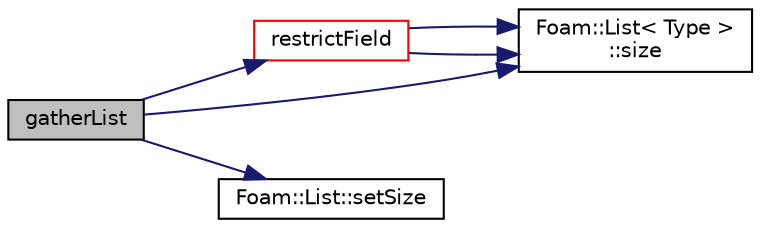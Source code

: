 digraph "gatherList"
{
  bgcolor="transparent";
  edge [fontname="Helvetica",fontsize="10",labelfontname="Helvetica",labelfontsize="10"];
  node [fontname="Helvetica",fontsize="10",shape=record];
  rankdir="LR";
  Node885 [label="gatherList",height=0.2,width=0.4,color="black", fillcolor="grey75", style="filled", fontcolor="black"];
  Node885 -> Node886 [color="midnightblue",fontsize="10",style="solid",fontname="Helvetica"];
  Node886 [label="restrictField",height=0.2,width=0.4,color="red",URL="$a28013.html#a1859b2a6efbf2701dff3bcbf0b5d2a55",tooltip="Restrict (integrate by summation) cell field. "];
  Node886 -> Node887 [color="midnightblue",fontsize="10",style="solid",fontname="Helvetica"];
  Node887 [label="Foam::List\< Type \>\l::size",height=0.2,width=0.4,color="black",URL="$a26833.html#a8a5f6fa29bd4b500caf186f60245b384",tooltip="Override size to be inconsistent with allocated storage. "];
  Node886 -> Node887 [color="midnightblue",fontsize="10",style="solid",fontname="Helvetica"];
  Node885 -> Node935 [color="midnightblue",fontsize="10",style="solid",fontname="Helvetica"];
  Node935 [label="Foam::List::setSize",height=0.2,width=0.4,color="black",URL="$a26833.html#aedb985ffeaf1bdbfeccc2a8730405703",tooltip="Reset size of List. "];
  Node885 -> Node887 [color="midnightblue",fontsize="10",style="solid",fontname="Helvetica"];
}
